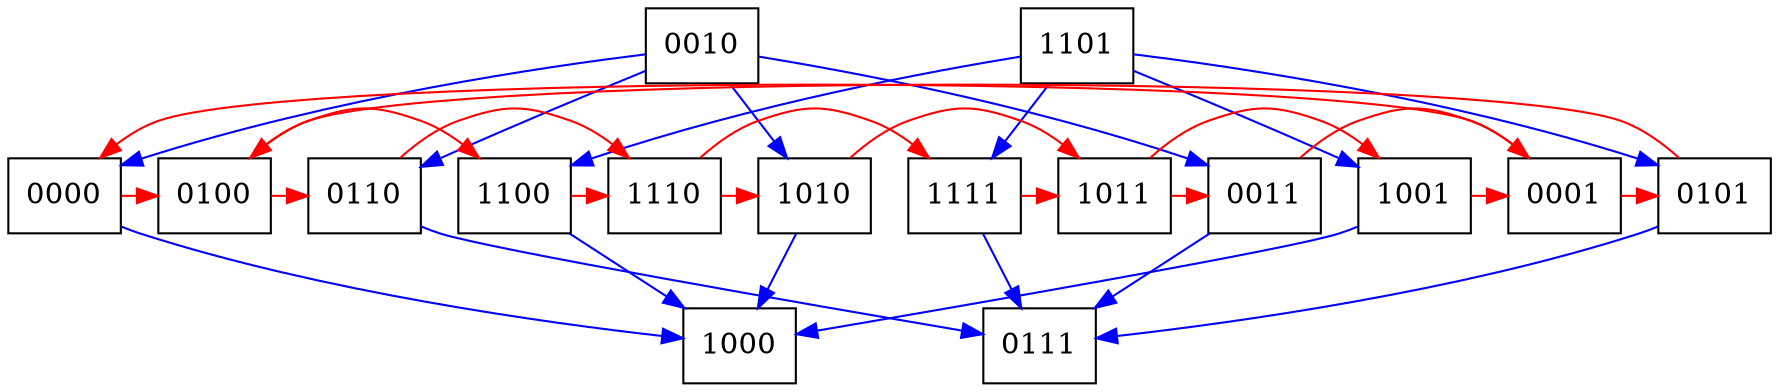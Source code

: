 digraph {
	subgraph level_4 { rank = same; node [shape = box] 0010; 1101};
	subgraph level_2 { rank = same; node [shape = box] 0000; 0001; 0011; 0100; 0101; 0110; 1001; 1010; 1011; 1100; 1110; 1111};
	subgraph level_0 { rank = same; node [shape = box] 0111; 1000};

	edge [color = red, label = ""] 0000 -> 0100 ;
	edge [color = blue, label = ""] 0000 -> 1000 ;
	edge [color = red, label = ""] 0001 -> 0000 ;
	edge [color = red, label = ""] 0001 -> 0101 ;
	edge [color = blue, label = ""] 0010 -> 0000 ;
	edge [color = blue, label = ""] 0010 -> 0011 ;
	edge [color = blue, label = ""] 0010 -> 0110 ;
	edge [color = blue, label = ""] 0010 -> 1010 ;
	edge [color = red, label = ""] 0011 -> 0001 ;
	edge [color = blue, label = ""] 0011 -> 0111 ;
	edge [color = red, label = ""] 0100 -> 0110 ;
	edge [color = red, label = ""] 0100 -> 1100 ;
	edge [color = red, label = ""] 0101 -> 0100 ;
	edge [color = blue, label = ""] 0101 -> 0111 ;
	edge [color = blue, label = ""] 0110 -> 0111 ;
	edge [color = red, label = ""] 0110 -> 1110 ;
	edge [color = red, label = ""] 1001 -> 0001 ;
	edge [color = blue, label = ""] 1001 -> 1000 ;
	edge [color = blue, label = ""] 1010 -> 1000 ;
	edge [color = red, label = ""] 1010 -> 1011 ;
	edge [color = red, label = ""] 1011 -> 0011 ;
	edge [color = red, label = ""] 1011 -> 1001 ;
	edge [color = blue, label = ""] 1100 -> 1000 ;
	edge [color = red, label = ""] 1100 -> 1110 ;
	edge [color = blue, label = ""] 1101 -> 0101 ;
	edge [color = blue, label = ""] 1101 -> 1001 ;
	edge [color = blue, label = ""] 1101 -> 1100 ;
	edge [color = blue, label = ""] 1101 -> 1111 ;
	edge [color = red, label = ""] 1110 -> 1010 ;
	edge [color = red, label = ""] 1110 -> 1111 ;
	edge [color = blue, label = ""] 1111 -> 0111 ;
	edge [color = red, label = ""] 1111 -> 1011 ;
}